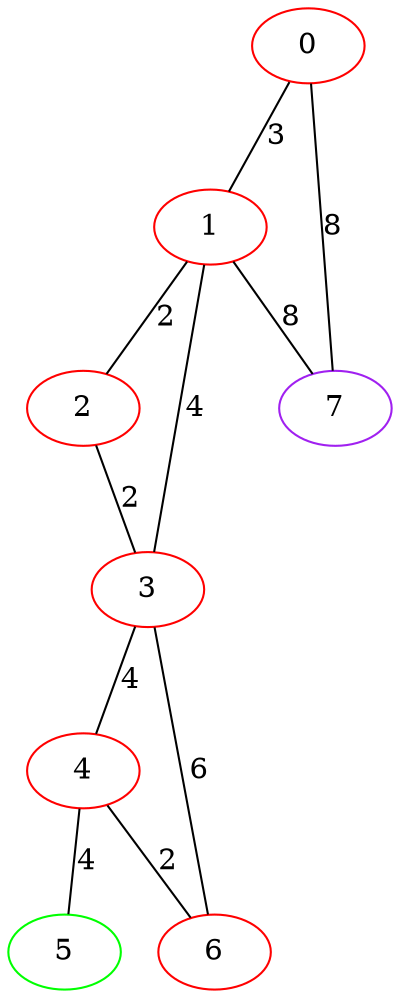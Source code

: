 graph "" {
0 [color=red, weight=1];
1 [color=red, weight=1];
2 [color=red, weight=1];
3 [color=red, weight=1];
4 [color=red, weight=1];
5 [color=green, weight=2];
6 [color=red, weight=1];
7 [color=purple, weight=4];
0 -- 1  [key=0, label=3];
0 -- 7  [key=0, label=8];
1 -- 2  [key=0, label=2];
1 -- 3  [key=0, label=4];
1 -- 7  [key=0, label=8];
2 -- 3  [key=0, label=2];
3 -- 4  [key=0, label=4];
3 -- 6  [key=0, label=6];
4 -- 5  [key=0, label=4];
4 -- 6  [key=0, label=2];
}
